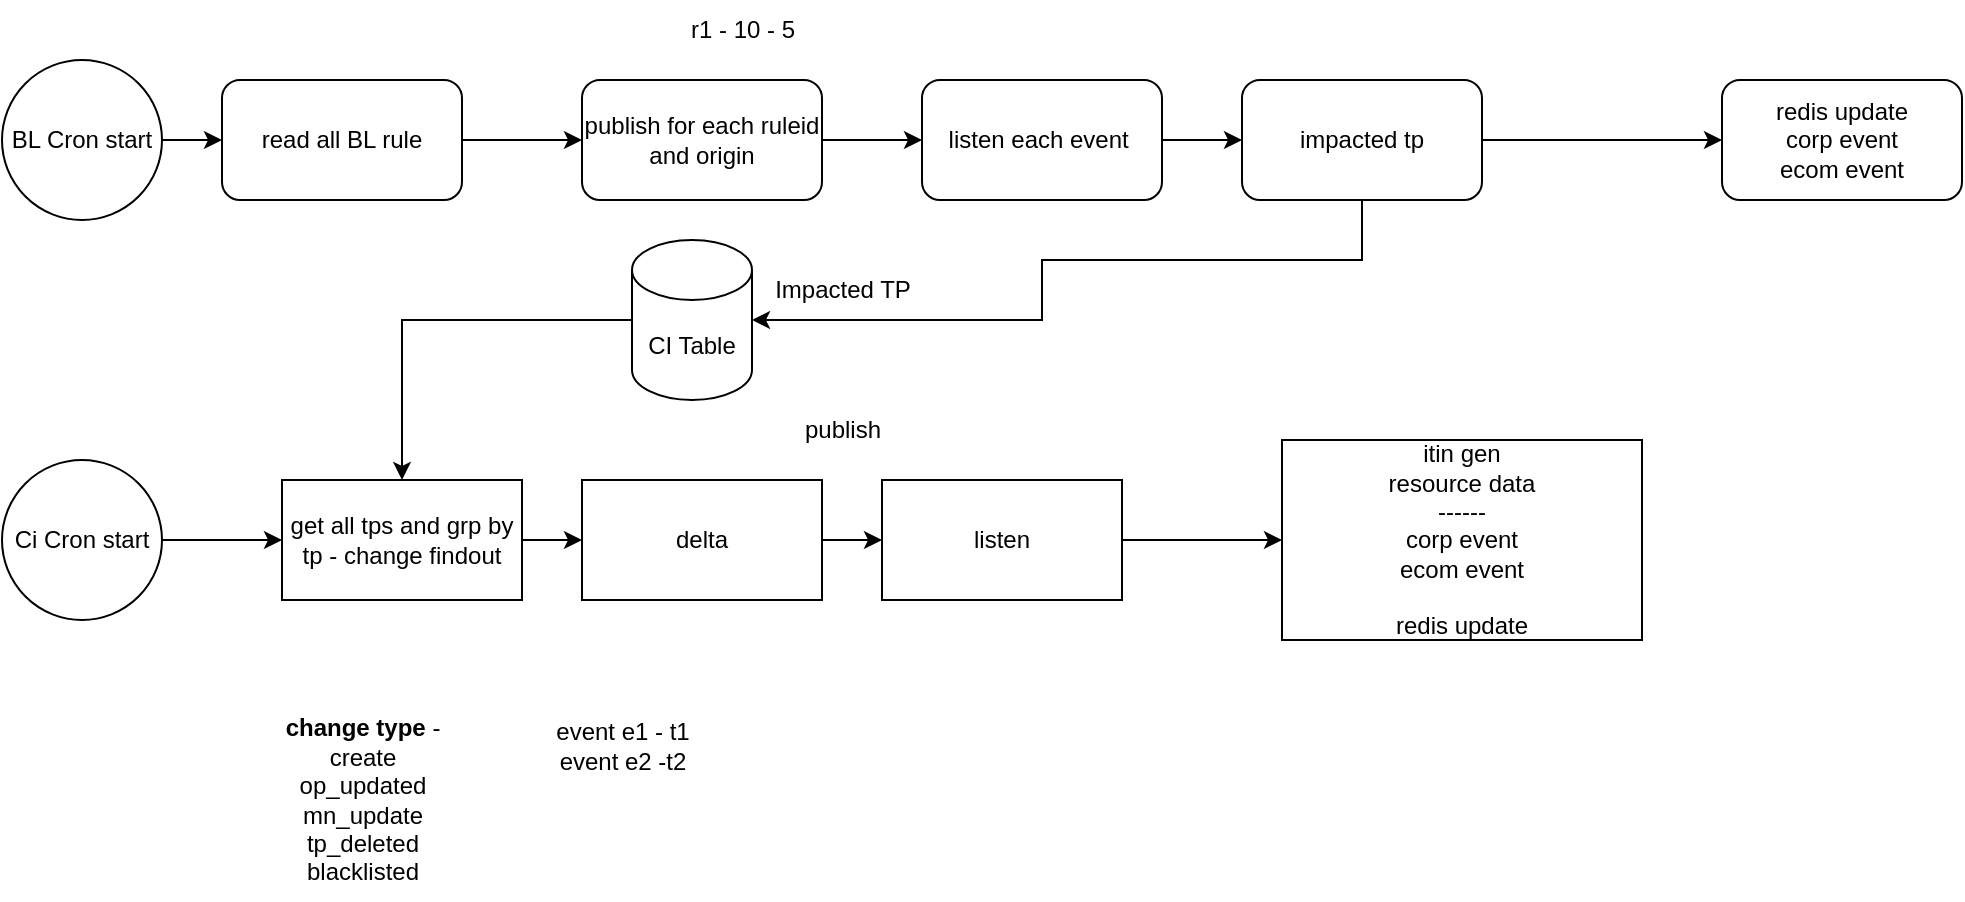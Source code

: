 <mxfile version="22.1.16" type="github">
  <diagram name="Page-1" id="0dPgwRXKbLlY3jS-11X_">
    <mxGraphModel dx="1106" dy="519" grid="1" gridSize="10" guides="1" tooltips="1" connect="1" arrows="1" fold="1" page="1" pageScale="1" pageWidth="850" pageHeight="1100" math="0" shadow="0">
      <root>
        <mxCell id="0" />
        <mxCell id="1" parent="0" />
        <mxCell id="W6Cbxzg9iyRtshOsxgw1-2" style="edgeStyle=orthogonalEdgeStyle;rounded=0;orthogonalLoop=1;jettySize=auto;html=1;" edge="1" parent="1" source="W6Cbxzg9iyRtshOsxgw1-1">
          <mxGeometry relative="1" as="geometry">
            <mxPoint x="220" y="140" as="targetPoint" />
          </mxGeometry>
        </mxCell>
        <mxCell id="W6Cbxzg9iyRtshOsxgw1-1" value="BL Cron start" style="ellipse;whiteSpace=wrap;html=1;aspect=fixed;" vertex="1" parent="1">
          <mxGeometry x="110" y="100" width="80" height="80" as="geometry" />
        </mxCell>
        <mxCell id="W6Cbxzg9iyRtshOsxgw1-5" value="" style="edgeStyle=orthogonalEdgeStyle;rounded=0;orthogonalLoop=1;jettySize=auto;html=1;" edge="1" parent="1" source="W6Cbxzg9iyRtshOsxgw1-3" target="W6Cbxzg9iyRtshOsxgw1-4">
          <mxGeometry relative="1" as="geometry" />
        </mxCell>
        <mxCell id="W6Cbxzg9iyRtshOsxgw1-3" value="read all BL rule" style="rounded=1;whiteSpace=wrap;html=1;" vertex="1" parent="1">
          <mxGeometry x="220" y="110" width="120" height="60" as="geometry" />
        </mxCell>
        <mxCell id="W6Cbxzg9iyRtshOsxgw1-9" value="" style="edgeStyle=orthogonalEdgeStyle;rounded=0;orthogonalLoop=1;jettySize=auto;html=1;" edge="1" parent="1" source="W6Cbxzg9iyRtshOsxgw1-4" target="W6Cbxzg9iyRtshOsxgw1-8">
          <mxGeometry relative="1" as="geometry" />
        </mxCell>
        <mxCell id="W6Cbxzg9iyRtshOsxgw1-4" value="publish for each ruleid and origin" style="whiteSpace=wrap;html=1;rounded=1;" vertex="1" parent="1">
          <mxGeometry x="400" y="110" width="120" height="60" as="geometry" />
        </mxCell>
        <mxCell id="W6Cbxzg9iyRtshOsxgw1-13" value="" style="edgeStyle=orthogonalEdgeStyle;rounded=0;orthogonalLoop=1;jettySize=auto;html=1;" edge="1" parent="1" source="W6Cbxzg9iyRtshOsxgw1-8" target="W6Cbxzg9iyRtshOsxgw1-12">
          <mxGeometry relative="1" as="geometry" />
        </mxCell>
        <mxCell id="W6Cbxzg9iyRtshOsxgw1-8" value="listen each event&amp;nbsp;" style="whiteSpace=wrap;html=1;rounded=1;" vertex="1" parent="1">
          <mxGeometry x="570" y="110" width="120" height="60" as="geometry" />
        </mxCell>
        <mxCell id="W6Cbxzg9iyRtshOsxgw1-10" value="r1 - 10 - 5" style="text;html=1;align=center;verticalAlign=middle;resizable=0;points=[];autosize=1;strokeColor=none;fillColor=none;" vertex="1" parent="1">
          <mxGeometry x="440" y="70" width="80" height="30" as="geometry" />
        </mxCell>
        <mxCell id="W6Cbxzg9iyRtshOsxgw1-15" value="" style="edgeStyle=orthogonalEdgeStyle;rounded=0;orthogonalLoop=1;jettySize=auto;html=1;" edge="1" parent="1" source="W6Cbxzg9iyRtshOsxgw1-12" target="W6Cbxzg9iyRtshOsxgw1-14">
          <mxGeometry relative="1" as="geometry" />
        </mxCell>
        <mxCell id="W6Cbxzg9iyRtshOsxgw1-26" style="edgeStyle=orthogonalEdgeStyle;rounded=0;orthogonalLoop=1;jettySize=auto;html=1;" edge="1" parent="1" source="W6Cbxzg9iyRtshOsxgw1-12" target="W6Cbxzg9iyRtshOsxgw1-27">
          <mxGeometry relative="1" as="geometry">
            <mxPoint x="760" y="270" as="targetPoint" />
            <Array as="points">
              <mxPoint x="790" y="200" />
              <mxPoint x="630" y="200" />
            </Array>
          </mxGeometry>
        </mxCell>
        <mxCell id="W6Cbxzg9iyRtshOsxgw1-12" value="impacted tp&lt;br&gt;" style="whiteSpace=wrap;html=1;rounded=1;" vertex="1" parent="1">
          <mxGeometry x="730" y="110" width="120" height="60" as="geometry" />
        </mxCell>
        <mxCell id="W6Cbxzg9iyRtshOsxgw1-14" value="redis update&lt;br style=&quot;border-color: var(--border-color);&quot;&gt;corp event&lt;br style=&quot;border-color: var(--border-color);&quot;&gt;ecom event" style="whiteSpace=wrap;html=1;rounded=1;" vertex="1" parent="1">
          <mxGeometry x="970" y="110" width="120" height="60" as="geometry" />
        </mxCell>
        <mxCell id="W6Cbxzg9iyRtshOsxgw1-19" value="" style="edgeStyle=orthogonalEdgeStyle;rounded=0;orthogonalLoop=1;jettySize=auto;html=1;" edge="1" parent="1" source="W6Cbxzg9iyRtshOsxgw1-17" target="W6Cbxzg9iyRtshOsxgw1-18">
          <mxGeometry relative="1" as="geometry" />
        </mxCell>
        <mxCell id="W6Cbxzg9iyRtshOsxgw1-17" value="Ci Cron start" style="ellipse;whiteSpace=wrap;html=1;aspect=fixed;" vertex="1" parent="1">
          <mxGeometry x="110" y="300" width="80" height="80" as="geometry" />
        </mxCell>
        <mxCell id="W6Cbxzg9iyRtshOsxgw1-21" value="" style="edgeStyle=orthogonalEdgeStyle;rounded=0;orthogonalLoop=1;jettySize=auto;html=1;" edge="1" parent="1" source="W6Cbxzg9iyRtshOsxgw1-18" target="W6Cbxzg9iyRtshOsxgw1-20">
          <mxGeometry relative="1" as="geometry" />
        </mxCell>
        <mxCell id="W6Cbxzg9iyRtshOsxgw1-18" value="get all tps and grp by tp - change findout" style="whiteSpace=wrap;html=1;" vertex="1" parent="1">
          <mxGeometry x="250" y="310" width="120" height="60" as="geometry" />
        </mxCell>
        <mxCell id="W6Cbxzg9iyRtshOsxgw1-23" value="" style="edgeStyle=orthogonalEdgeStyle;rounded=0;orthogonalLoop=1;jettySize=auto;html=1;" edge="1" parent="1" source="W6Cbxzg9iyRtshOsxgw1-20" target="W6Cbxzg9iyRtshOsxgw1-22">
          <mxGeometry relative="1" as="geometry" />
        </mxCell>
        <mxCell id="W6Cbxzg9iyRtshOsxgw1-20" value="delta" style="whiteSpace=wrap;html=1;" vertex="1" parent="1">
          <mxGeometry x="400" y="310" width="120" height="60" as="geometry" />
        </mxCell>
        <mxCell id="W6Cbxzg9iyRtshOsxgw1-33" value="" style="edgeStyle=orthogonalEdgeStyle;rounded=0;orthogonalLoop=1;jettySize=auto;html=1;" edge="1" parent="1" source="W6Cbxzg9iyRtshOsxgw1-22" target="W6Cbxzg9iyRtshOsxgw1-32">
          <mxGeometry relative="1" as="geometry" />
        </mxCell>
        <mxCell id="W6Cbxzg9iyRtshOsxgw1-22" value="listen" style="whiteSpace=wrap;html=1;" vertex="1" parent="1">
          <mxGeometry x="550" y="310" width="120" height="60" as="geometry" />
        </mxCell>
        <mxCell id="W6Cbxzg9iyRtshOsxgw1-24" value="publish" style="text;html=1;align=center;verticalAlign=middle;resizable=0;points=[];autosize=1;strokeColor=none;fillColor=none;" vertex="1" parent="1">
          <mxGeometry x="500" y="270" width="60" height="30" as="geometry" />
        </mxCell>
        <mxCell id="W6Cbxzg9iyRtshOsxgw1-28" style="edgeStyle=orthogonalEdgeStyle;rounded=0;orthogonalLoop=1;jettySize=auto;html=1;" edge="1" parent="1" source="W6Cbxzg9iyRtshOsxgw1-27" target="W6Cbxzg9iyRtshOsxgw1-18">
          <mxGeometry relative="1" as="geometry" />
        </mxCell>
        <mxCell id="W6Cbxzg9iyRtshOsxgw1-27" value="CI Table" style="shape=cylinder3;whiteSpace=wrap;html=1;boundedLbl=1;backgroundOutline=1;size=15;" vertex="1" parent="1">
          <mxGeometry x="425" y="190" width="60" height="80" as="geometry" />
        </mxCell>
        <mxCell id="W6Cbxzg9iyRtshOsxgw1-29" value="&lt;b&gt;change type &lt;/b&gt;- &lt;br&gt;create&lt;br&gt;op_updated&lt;br&gt;mn_update&lt;br&gt;tp_deleted&lt;br&gt;blacklisted" style="text;html=1;align=center;verticalAlign=middle;resizable=0;points=[];autosize=1;strokeColor=none;fillColor=none;" vertex="1" parent="1">
          <mxGeometry x="240" y="420" width="100" height="100" as="geometry" />
        </mxCell>
        <mxCell id="W6Cbxzg9iyRtshOsxgw1-31" value="event e1 - t1&lt;br&gt;event e2 -t2" style="text;html=1;align=center;verticalAlign=middle;resizable=0;points=[];autosize=1;strokeColor=none;fillColor=none;" vertex="1" parent="1">
          <mxGeometry x="375" y="423" width="90" height="40" as="geometry" />
        </mxCell>
        <mxCell id="W6Cbxzg9iyRtshOsxgw1-32" value="itin gen&lt;br&gt;resource data&lt;br&gt;------&lt;br&gt;corp event&lt;br&gt;ecom event&lt;br&gt;&lt;br&gt;redis update" style="whiteSpace=wrap;html=1;" vertex="1" parent="1">
          <mxGeometry x="750" y="290" width="180" height="100" as="geometry" />
        </mxCell>
        <mxCell id="W6Cbxzg9iyRtshOsxgw1-34" value="Impacted TP" style="text;html=1;align=center;verticalAlign=middle;resizable=0;points=[];autosize=1;strokeColor=none;fillColor=none;" vertex="1" parent="1">
          <mxGeometry x="485" y="200" width="90" height="30" as="geometry" />
        </mxCell>
      </root>
    </mxGraphModel>
  </diagram>
</mxfile>
